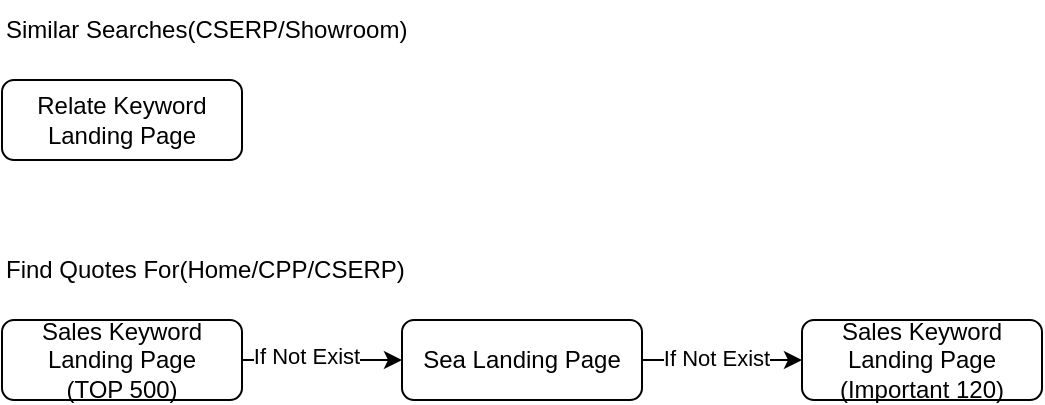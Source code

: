 <mxfile version="26.2.13">
  <diagram name="第 1 页" id="BaFKsR34sMh7jgoPSsIx">
    <mxGraphModel dx="1428" dy="664" grid="1" gridSize="10" guides="1" tooltips="1" connect="1" arrows="1" fold="1" page="1" pageScale="1" pageWidth="827" pageHeight="1169" math="0" shadow="0">
      <root>
        <mxCell id="0" />
        <mxCell id="1" parent="0" />
        <mxCell id="MiB_9Nv69p1eGlMaaKYv-1" value="Similar Searches(CSERP/Showroom)" style="text;html=1;align=left;verticalAlign=middle;whiteSpace=wrap;rounded=0;" vertex="1" parent="1">
          <mxGeometry x="40" y="40" width="240" height="30" as="geometry" />
        </mxCell>
        <mxCell id="MiB_9Nv69p1eGlMaaKYv-2" value="Find Quotes For(Home/CPP/CSERP)" style="text;html=1;align=left;verticalAlign=middle;whiteSpace=wrap;rounded=0;" vertex="1" parent="1">
          <mxGeometry x="40" y="160" width="240" height="30" as="geometry" />
        </mxCell>
        <mxCell id="MiB_9Nv69p1eGlMaaKYv-4" value="Relate Keyword Landing Page" style="rounded=1;whiteSpace=wrap;html=1;" vertex="1" parent="1">
          <mxGeometry x="40" y="80" width="120" height="40" as="geometry" />
        </mxCell>
        <mxCell id="MiB_9Nv69p1eGlMaaKYv-8" style="edgeStyle=orthogonalEdgeStyle;rounded=0;orthogonalLoop=1;jettySize=auto;html=1;exitX=1;exitY=0.5;exitDx=0;exitDy=0;entryX=0;entryY=0.5;entryDx=0;entryDy=0;" edge="1" parent="1" source="MiB_9Nv69p1eGlMaaKYv-5" target="MiB_9Nv69p1eGlMaaKYv-6">
          <mxGeometry relative="1" as="geometry" />
        </mxCell>
        <mxCell id="MiB_9Nv69p1eGlMaaKYv-10" value="If Not Exist" style="edgeLabel;html=1;align=center;verticalAlign=middle;resizable=0;points=[];" vertex="1" connectable="0" parent="MiB_9Nv69p1eGlMaaKYv-8">
          <mxGeometry x="-0.325" y="-2" relative="1" as="geometry">
            <mxPoint x="5" y="-4" as="offset" />
          </mxGeometry>
        </mxCell>
        <mxCell id="MiB_9Nv69p1eGlMaaKYv-5" value="Sales Keyword Landing Page&lt;div&gt;(TOP 500)&lt;/div&gt;" style="rounded=1;whiteSpace=wrap;html=1;" vertex="1" parent="1">
          <mxGeometry x="40" y="200" width="120" height="40" as="geometry" />
        </mxCell>
        <mxCell id="MiB_9Nv69p1eGlMaaKYv-9" style="edgeStyle=orthogonalEdgeStyle;rounded=0;orthogonalLoop=1;jettySize=auto;html=1;exitX=1;exitY=0.5;exitDx=0;exitDy=0;entryX=0;entryY=0.5;entryDx=0;entryDy=0;" edge="1" parent="1" source="MiB_9Nv69p1eGlMaaKYv-6" target="MiB_9Nv69p1eGlMaaKYv-7">
          <mxGeometry relative="1" as="geometry" />
        </mxCell>
        <mxCell id="MiB_9Nv69p1eGlMaaKYv-11" value="If Not Exist" style="edgeLabel;html=1;align=center;verticalAlign=middle;resizable=0;points=[];" vertex="1" connectable="0" parent="MiB_9Nv69p1eGlMaaKYv-9">
          <mxGeometry x="0.225" y="3" relative="1" as="geometry">
            <mxPoint x="-12" y="2" as="offset" />
          </mxGeometry>
        </mxCell>
        <mxCell id="MiB_9Nv69p1eGlMaaKYv-6" value="Sea Landing Page" style="rounded=1;whiteSpace=wrap;html=1;" vertex="1" parent="1">
          <mxGeometry x="240" y="200" width="120" height="40" as="geometry" />
        </mxCell>
        <mxCell id="MiB_9Nv69p1eGlMaaKYv-7" value="Sales Keyword Landing Page&lt;div&gt;(Important 120)&lt;/div&gt;" style="rounded=1;whiteSpace=wrap;html=1;" vertex="1" parent="1">
          <mxGeometry x="440" y="200" width="120" height="40" as="geometry" />
        </mxCell>
      </root>
    </mxGraphModel>
  </diagram>
</mxfile>
